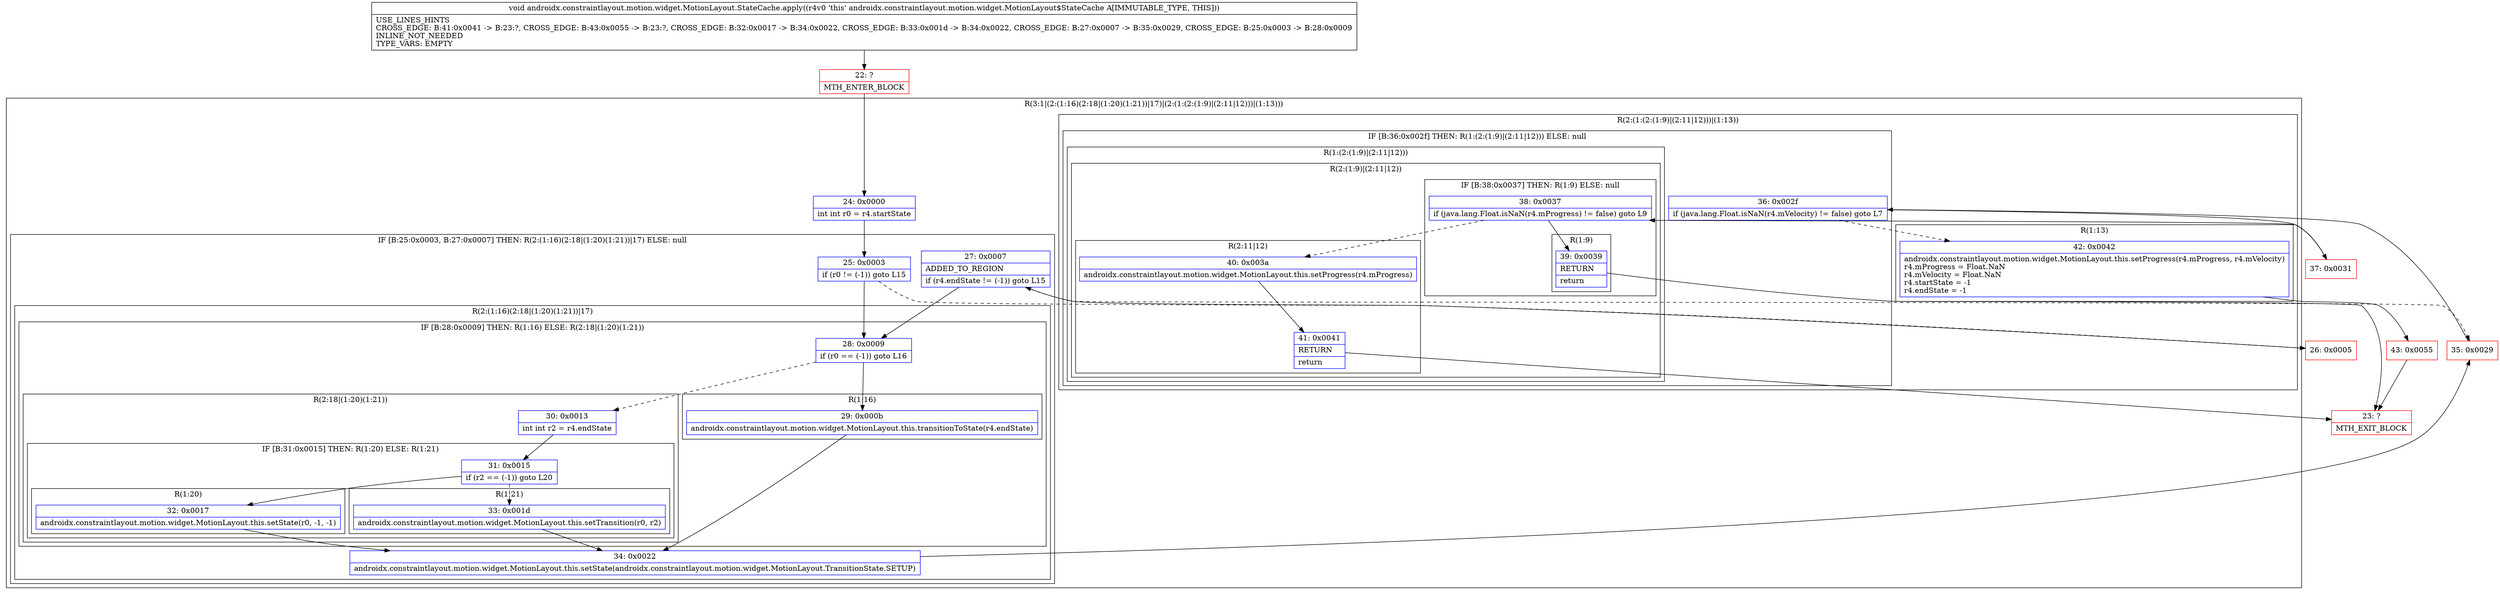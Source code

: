 digraph "CFG forandroidx.constraintlayout.motion.widget.MotionLayout.StateCache.apply()V" {
subgraph cluster_Region_1959758498 {
label = "R(3:1|(2:(1:16)(2:18|(1:20)(1:21))|17)|(2:(1:(2:(1:9)|(2:11|12)))|(1:13)))";
node [shape=record,color=blue];
Node_24 [shape=record,label="{24\:\ 0x0000|int int r0 = r4.startState\l}"];
subgraph cluster_IfRegion_390469814 {
label = "IF [B:25:0x0003, B:27:0x0007] THEN: R(2:(1:16)(2:18|(1:20)(1:21))|17) ELSE: null";
node [shape=record,color=blue];
Node_25 [shape=record,label="{25\:\ 0x0003|if (r0 != (\-1)) goto L15\l}"];
Node_27 [shape=record,label="{27\:\ 0x0007|ADDED_TO_REGION\l|if (r4.endState != (\-1)) goto L15\l}"];
subgraph cluster_Region_1600322638 {
label = "R(2:(1:16)(2:18|(1:20)(1:21))|17)";
node [shape=record,color=blue];
subgraph cluster_IfRegion_705943592 {
label = "IF [B:28:0x0009] THEN: R(1:16) ELSE: R(2:18|(1:20)(1:21))";
node [shape=record,color=blue];
Node_28 [shape=record,label="{28\:\ 0x0009|if (r0 == (\-1)) goto L16\l}"];
subgraph cluster_Region_2046706866 {
label = "R(1:16)";
node [shape=record,color=blue];
Node_29 [shape=record,label="{29\:\ 0x000b|androidx.constraintlayout.motion.widget.MotionLayout.this.transitionToState(r4.endState)\l}"];
}
subgraph cluster_Region_675854904 {
label = "R(2:18|(1:20)(1:21))";
node [shape=record,color=blue];
Node_30 [shape=record,label="{30\:\ 0x0013|int int r2 = r4.endState\l}"];
subgraph cluster_IfRegion_472835457 {
label = "IF [B:31:0x0015] THEN: R(1:20) ELSE: R(1:21)";
node [shape=record,color=blue];
Node_31 [shape=record,label="{31\:\ 0x0015|if (r2 == (\-1)) goto L20\l}"];
subgraph cluster_Region_125730844 {
label = "R(1:20)";
node [shape=record,color=blue];
Node_32 [shape=record,label="{32\:\ 0x0017|androidx.constraintlayout.motion.widget.MotionLayout.this.setState(r0, \-1, \-1)\l}"];
}
subgraph cluster_Region_258773195 {
label = "R(1:21)";
node [shape=record,color=blue];
Node_33 [shape=record,label="{33\:\ 0x001d|androidx.constraintlayout.motion.widget.MotionLayout.this.setTransition(r0, r2)\l}"];
}
}
}
}
Node_34 [shape=record,label="{34\:\ 0x0022|androidx.constraintlayout.motion.widget.MotionLayout.this.setState(androidx.constraintlayout.motion.widget.MotionLayout.TransitionState.SETUP)\l}"];
}
}
subgraph cluster_Region_1718706588 {
label = "R(2:(1:(2:(1:9)|(2:11|12)))|(1:13))";
node [shape=record,color=blue];
subgraph cluster_IfRegion_296121860 {
label = "IF [B:36:0x002f] THEN: R(1:(2:(1:9)|(2:11|12))) ELSE: null";
node [shape=record,color=blue];
Node_36 [shape=record,label="{36\:\ 0x002f|if (java.lang.Float.isNaN(r4.mVelocity) != false) goto L7\l}"];
subgraph cluster_Region_1508800754 {
label = "R(1:(2:(1:9)|(2:11|12)))";
node [shape=record,color=blue];
subgraph cluster_Region_1388211369 {
label = "R(2:(1:9)|(2:11|12))";
node [shape=record,color=blue];
subgraph cluster_IfRegion_1060018915 {
label = "IF [B:38:0x0037] THEN: R(1:9) ELSE: null";
node [shape=record,color=blue];
Node_38 [shape=record,label="{38\:\ 0x0037|if (java.lang.Float.isNaN(r4.mProgress) != false) goto L9\l}"];
subgraph cluster_Region_488295764 {
label = "R(1:9)";
node [shape=record,color=blue];
Node_39 [shape=record,label="{39\:\ 0x0039|RETURN\l|return\l}"];
}
}
subgraph cluster_Region_932782061 {
label = "R(2:11|12)";
node [shape=record,color=blue];
Node_40 [shape=record,label="{40\:\ 0x003a|androidx.constraintlayout.motion.widget.MotionLayout.this.setProgress(r4.mProgress)\l}"];
Node_41 [shape=record,label="{41\:\ 0x0041|RETURN\l|return\l}"];
}
}
}
}
subgraph cluster_Region_384034451 {
label = "R(1:13)";
node [shape=record,color=blue];
Node_42 [shape=record,label="{42\:\ 0x0042|androidx.constraintlayout.motion.widget.MotionLayout.this.setProgress(r4.mProgress, r4.mVelocity)\lr4.mProgress = Float.NaN\lr4.mVelocity = Float.NaN\lr4.startState = \-1\lr4.endState = \-1\l}"];
}
}
}
Node_22 [shape=record,color=red,label="{22\:\ ?|MTH_ENTER_BLOCK\l}"];
Node_26 [shape=record,color=red,label="{26\:\ 0x0005}"];
Node_35 [shape=record,color=red,label="{35\:\ 0x0029}"];
Node_37 [shape=record,color=red,label="{37\:\ 0x0031}"];
Node_23 [shape=record,color=red,label="{23\:\ ?|MTH_EXIT_BLOCK\l}"];
Node_43 [shape=record,color=red,label="{43\:\ 0x0055}"];
MethodNode[shape=record,label="{void androidx.constraintlayout.motion.widget.MotionLayout.StateCache.apply((r4v0 'this' androidx.constraintlayout.motion.widget.MotionLayout$StateCache A[IMMUTABLE_TYPE, THIS]))  | USE_LINES_HINTS\lCROSS_EDGE: B:41:0x0041 \-\> B:23:?, CROSS_EDGE: B:43:0x0055 \-\> B:23:?, CROSS_EDGE: B:32:0x0017 \-\> B:34:0x0022, CROSS_EDGE: B:33:0x001d \-\> B:34:0x0022, CROSS_EDGE: B:27:0x0007 \-\> B:35:0x0029, CROSS_EDGE: B:25:0x0003 \-\> B:28:0x0009\lINLINE_NOT_NEEDED\lTYPE_VARS: EMPTY\l}"];
MethodNode -> Node_22;Node_24 -> Node_25;
Node_25 -> Node_26[style=dashed];
Node_25 -> Node_28;
Node_27 -> Node_28;
Node_27 -> Node_35[style=dashed];
Node_28 -> Node_29;
Node_28 -> Node_30[style=dashed];
Node_29 -> Node_34;
Node_30 -> Node_31;
Node_31 -> Node_32;
Node_31 -> Node_33[style=dashed];
Node_32 -> Node_34;
Node_33 -> Node_34;
Node_34 -> Node_35;
Node_36 -> Node_37;
Node_36 -> Node_42[style=dashed];
Node_38 -> Node_39;
Node_38 -> Node_40[style=dashed];
Node_39 -> Node_23;
Node_40 -> Node_41;
Node_41 -> Node_23;
Node_42 -> Node_43;
Node_22 -> Node_24;
Node_26 -> Node_27;
Node_35 -> Node_36;
Node_37 -> Node_38;
Node_43 -> Node_23;
}

